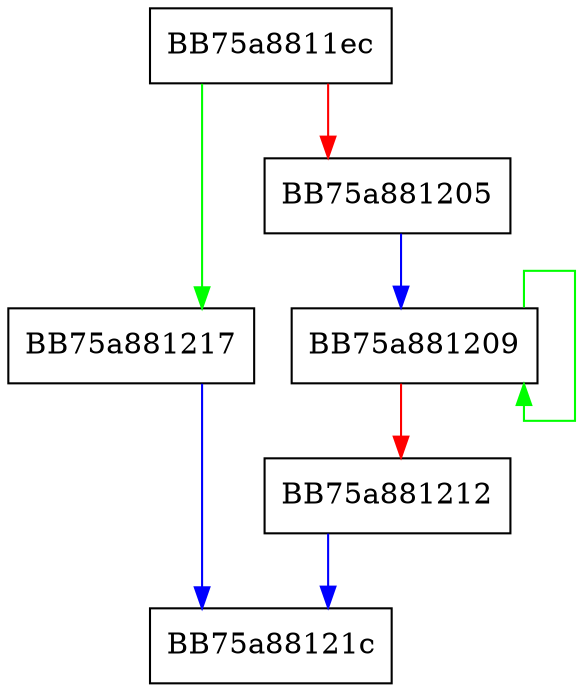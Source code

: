 digraph WPP_SF_Dsddi {
  node [shape="box"];
  graph [splines=ortho];
  BB75a8811ec -> BB75a881217 [color="green"];
  BB75a8811ec -> BB75a881205 [color="red"];
  BB75a881205 -> BB75a881209 [color="blue"];
  BB75a881209 -> BB75a881209 [color="green"];
  BB75a881209 -> BB75a881212 [color="red"];
  BB75a881212 -> BB75a88121c [color="blue"];
  BB75a881217 -> BB75a88121c [color="blue"];
}